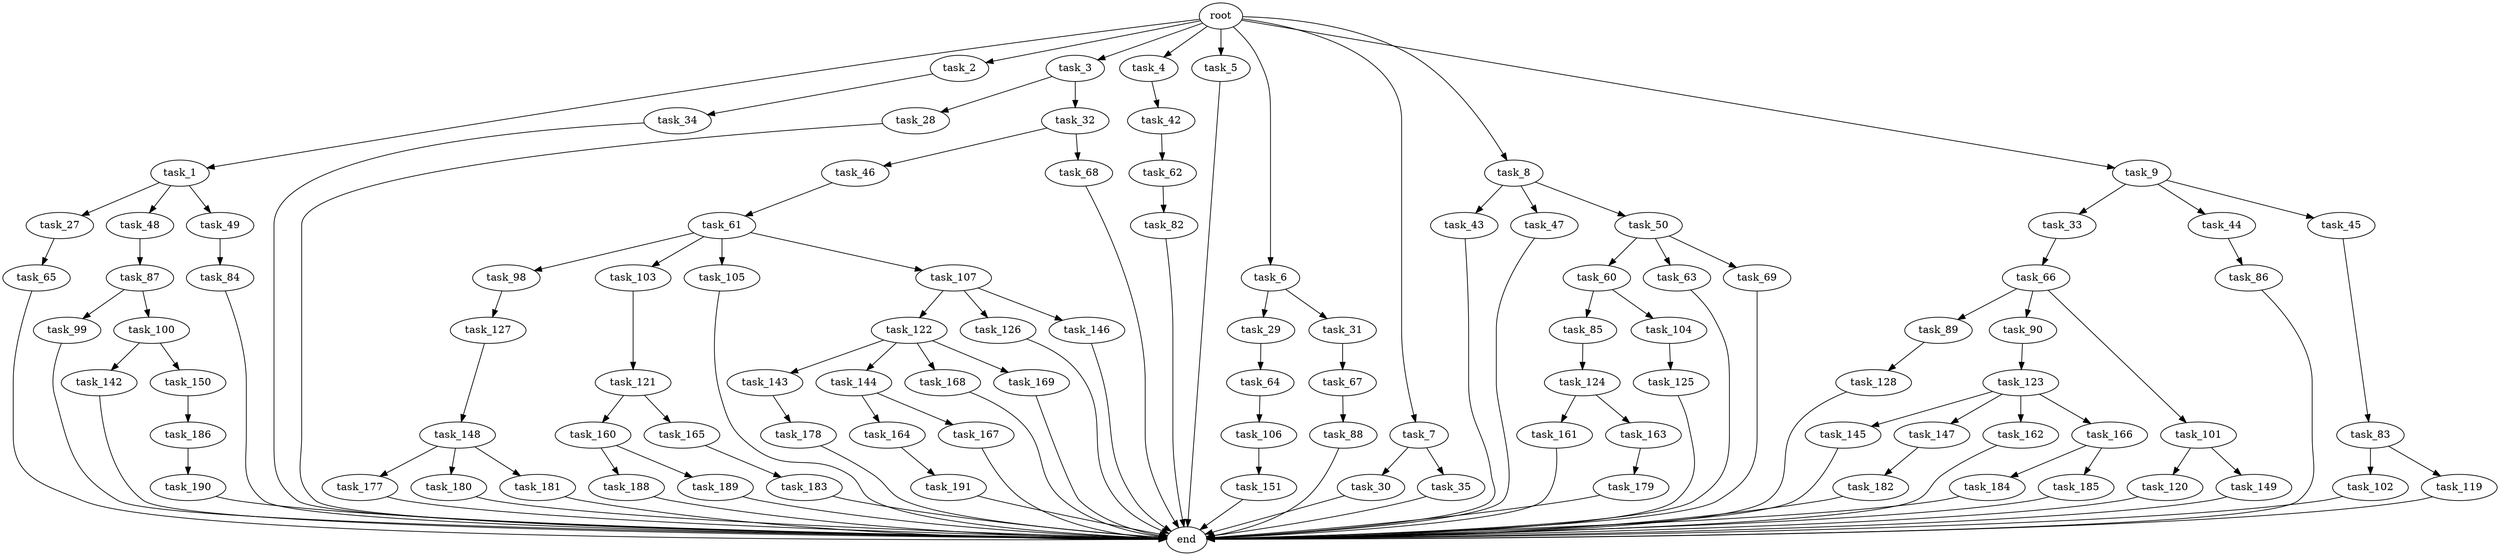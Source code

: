 digraph G {
  root [size="0.000000"];
  task_1 [size="2.048000"];
  task_2 [size="2.048000"];
  task_3 [size="2.048000"];
  task_4 [size="2.048000"];
  task_5 [size="2.048000"];
  task_6 [size="2.048000"];
  task_7 [size="2.048000"];
  task_8 [size="2.048000"];
  task_9 [size="2.048000"];
  task_27 [size="841813590.016000"];
  task_28 [size="429496729.600000"];
  task_29 [size="1391569403.904000"];
  task_30 [size="1717986918.400000"];
  task_31 [size="1391569403.904000"];
  task_32 [size="429496729.600000"];
  task_33 [size="1717986918.400000"];
  task_34 [size="68719476.736000"];
  task_35 [size="1717986918.400000"];
  task_42 [size="1391569403.904000"];
  task_43 [size="274877906.944000"];
  task_44 [size="1717986918.400000"];
  task_45 [size="1717986918.400000"];
  task_46 [size="1391569403.904000"];
  task_47 [size="274877906.944000"];
  task_48 [size="841813590.016000"];
  task_49 [size="841813590.016000"];
  task_50 [size="274877906.944000"];
  task_60 [size="618475290.624000"];
  task_61 [size="429496729.600000"];
  task_62 [size="274877906.944000"];
  task_63 [size="618475290.624000"];
  task_64 [size="154618822.656000"];
  task_65 [size="1099511627.776000"];
  task_66 [size="1391569403.904000"];
  task_67 [size="1099511627.776000"];
  task_68 [size="1391569403.904000"];
  task_69 [size="618475290.624000"];
  task_82 [size="841813590.016000"];
  task_83 [size="841813590.016000"];
  task_84 [size="274877906.944000"];
  task_85 [size="429496729.600000"];
  task_86 [size="68719476.736000"];
  task_87 [size="1391569403.904000"];
  task_88 [size="429496729.600000"];
  task_89 [size="154618822.656000"];
  task_90 [size="154618822.656000"];
  task_98 [size="1717986918.400000"];
  task_99 [size="154618822.656000"];
  task_100 [size="154618822.656000"];
  task_101 [size="154618822.656000"];
  task_102 [size="841813590.016000"];
  task_103 [size="1717986918.400000"];
  task_104 [size="429496729.600000"];
  task_105 [size="1717986918.400000"];
  task_106 [size="154618822.656000"];
  task_107 [size="1717986918.400000"];
  task_119 [size="841813590.016000"];
  task_120 [size="154618822.656000"];
  task_121 [size="1099511627.776000"];
  task_122 [size="68719476.736000"];
  task_123 [size="841813590.016000"];
  task_124 [size="1099511627.776000"];
  task_125 [size="1717986918.400000"];
  task_126 [size="68719476.736000"];
  task_127 [size="841813590.016000"];
  task_128 [size="1391569403.904000"];
  task_142 [size="1099511627.776000"];
  task_143 [size="154618822.656000"];
  task_144 [size="154618822.656000"];
  task_145 [size="154618822.656000"];
  task_146 [size="68719476.736000"];
  task_147 [size="154618822.656000"];
  task_148 [size="618475290.624000"];
  task_149 [size="154618822.656000"];
  task_150 [size="1099511627.776000"];
  task_151 [size="1099511627.776000"];
  task_160 [size="618475290.624000"];
  task_161 [size="68719476.736000"];
  task_162 [size="154618822.656000"];
  task_163 [size="68719476.736000"];
  task_164 [size="1391569403.904000"];
  task_165 [size="618475290.624000"];
  task_166 [size="154618822.656000"];
  task_167 [size="1391569403.904000"];
  task_168 [size="154618822.656000"];
  task_169 [size="154618822.656000"];
  task_177 [size="618475290.624000"];
  task_178 [size="274877906.944000"];
  task_179 [size="841813590.016000"];
  task_180 [size="618475290.624000"];
  task_181 [size="618475290.624000"];
  task_182 [size="1099511627.776000"];
  task_183 [size="68719476.736000"];
  task_184 [size="1717986918.400000"];
  task_185 [size="1717986918.400000"];
  task_186 [size="618475290.624000"];
  task_188 [size="618475290.624000"];
  task_189 [size="618475290.624000"];
  task_190 [size="841813590.016000"];
  task_191 [size="841813590.016000"];
  end [size="0.000000"];

  root -> task_1 [size="1.000000"];
  root -> task_2 [size="1.000000"];
  root -> task_3 [size="1.000000"];
  root -> task_4 [size="1.000000"];
  root -> task_5 [size="1.000000"];
  root -> task_6 [size="1.000000"];
  root -> task_7 [size="1.000000"];
  root -> task_8 [size="1.000000"];
  root -> task_9 [size="1.000000"];
  task_1 -> task_27 [size="411041792.000000"];
  task_1 -> task_48 [size="411041792.000000"];
  task_1 -> task_49 [size="411041792.000000"];
  task_2 -> task_34 [size="33554432.000000"];
  task_3 -> task_28 [size="209715200.000000"];
  task_3 -> task_32 [size="209715200.000000"];
  task_4 -> task_42 [size="679477248.000000"];
  task_5 -> end [size="1.000000"];
  task_6 -> task_29 [size="679477248.000000"];
  task_6 -> task_31 [size="679477248.000000"];
  task_7 -> task_30 [size="838860800.000000"];
  task_7 -> task_35 [size="838860800.000000"];
  task_8 -> task_43 [size="134217728.000000"];
  task_8 -> task_47 [size="134217728.000000"];
  task_8 -> task_50 [size="134217728.000000"];
  task_9 -> task_33 [size="838860800.000000"];
  task_9 -> task_44 [size="838860800.000000"];
  task_9 -> task_45 [size="838860800.000000"];
  task_27 -> task_65 [size="536870912.000000"];
  task_28 -> end [size="1.000000"];
  task_29 -> task_64 [size="75497472.000000"];
  task_30 -> end [size="1.000000"];
  task_31 -> task_67 [size="536870912.000000"];
  task_32 -> task_46 [size="679477248.000000"];
  task_32 -> task_68 [size="679477248.000000"];
  task_33 -> task_66 [size="679477248.000000"];
  task_34 -> end [size="1.000000"];
  task_35 -> end [size="1.000000"];
  task_42 -> task_62 [size="134217728.000000"];
  task_43 -> end [size="1.000000"];
  task_44 -> task_86 [size="33554432.000000"];
  task_45 -> task_83 [size="411041792.000000"];
  task_46 -> task_61 [size="209715200.000000"];
  task_47 -> end [size="1.000000"];
  task_48 -> task_87 [size="679477248.000000"];
  task_49 -> task_84 [size="134217728.000000"];
  task_50 -> task_60 [size="301989888.000000"];
  task_50 -> task_63 [size="301989888.000000"];
  task_50 -> task_69 [size="301989888.000000"];
  task_60 -> task_85 [size="209715200.000000"];
  task_60 -> task_104 [size="209715200.000000"];
  task_61 -> task_98 [size="838860800.000000"];
  task_61 -> task_103 [size="838860800.000000"];
  task_61 -> task_105 [size="838860800.000000"];
  task_61 -> task_107 [size="838860800.000000"];
  task_62 -> task_82 [size="411041792.000000"];
  task_63 -> end [size="1.000000"];
  task_64 -> task_106 [size="75497472.000000"];
  task_65 -> end [size="1.000000"];
  task_66 -> task_89 [size="75497472.000000"];
  task_66 -> task_90 [size="75497472.000000"];
  task_66 -> task_101 [size="75497472.000000"];
  task_67 -> task_88 [size="209715200.000000"];
  task_68 -> end [size="1.000000"];
  task_69 -> end [size="1.000000"];
  task_82 -> end [size="1.000000"];
  task_83 -> task_102 [size="411041792.000000"];
  task_83 -> task_119 [size="411041792.000000"];
  task_84 -> end [size="1.000000"];
  task_85 -> task_124 [size="536870912.000000"];
  task_86 -> end [size="1.000000"];
  task_87 -> task_99 [size="75497472.000000"];
  task_87 -> task_100 [size="75497472.000000"];
  task_88 -> end [size="1.000000"];
  task_89 -> task_128 [size="679477248.000000"];
  task_90 -> task_123 [size="411041792.000000"];
  task_98 -> task_127 [size="411041792.000000"];
  task_99 -> end [size="1.000000"];
  task_100 -> task_142 [size="536870912.000000"];
  task_100 -> task_150 [size="536870912.000000"];
  task_101 -> task_120 [size="75497472.000000"];
  task_101 -> task_149 [size="75497472.000000"];
  task_102 -> end [size="1.000000"];
  task_103 -> task_121 [size="536870912.000000"];
  task_104 -> task_125 [size="838860800.000000"];
  task_105 -> end [size="1.000000"];
  task_106 -> task_151 [size="536870912.000000"];
  task_107 -> task_122 [size="33554432.000000"];
  task_107 -> task_126 [size="33554432.000000"];
  task_107 -> task_146 [size="33554432.000000"];
  task_119 -> end [size="1.000000"];
  task_120 -> end [size="1.000000"];
  task_121 -> task_160 [size="301989888.000000"];
  task_121 -> task_165 [size="301989888.000000"];
  task_122 -> task_143 [size="75497472.000000"];
  task_122 -> task_144 [size="75497472.000000"];
  task_122 -> task_168 [size="75497472.000000"];
  task_122 -> task_169 [size="75497472.000000"];
  task_123 -> task_145 [size="75497472.000000"];
  task_123 -> task_147 [size="75497472.000000"];
  task_123 -> task_162 [size="75497472.000000"];
  task_123 -> task_166 [size="75497472.000000"];
  task_124 -> task_161 [size="33554432.000000"];
  task_124 -> task_163 [size="33554432.000000"];
  task_125 -> end [size="1.000000"];
  task_126 -> end [size="1.000000"];
  task_127 -> task_148 [size="301989888.000000"];
  task_128 -> end [size="1.000000"];
  task_142 -> end [size="1.000000"];
  task_143 -> task_178 [size="134217728.000000"];
  task_144 -> task_164 [size="679477248.000000"];
  task_144 -> task_167 [size="679477248.000000"];
  task_145 -> end [size="1.000000"];
  task_146 -> end [size="1.000000"];
  task_147 -> task_182 [size="536870912.000000"];
  task_148 -> task_177 [size="301989888.000000"];
  task_148 -> task_180 [size="301989888.000000"];
  task_148 -> task_181 [size="301989888.000000"];
  task_149 -> end [size="1.000000"];
  task_150 -> task_186 [size="301989888.000000"];
  task_151 -> end [size="1.000000"];
  task_160 -> task_188 [size="301989888.000000"];
  task_160 -> task_189 [size="301989888.000000"];
  task_161 -> end [size="1.000000"];
  task_162 -> end [size="1.000000"];
  task_163 -> task_179 [size="411041792.000000"];
  task_164 -> task_191 [size="411041792.000000"];
  task_165 -> task_183 [size="33554432.000000"];
  task_166 -> task_184 [size="838860800.000000"];
  task_166 -> task_185 [size="838860800.000000"];
  task_167 -> end [size="1.000000"];
  task_168 -> end [size="1.000000"];
  task_169 -> end [size="1.000000"];
  task_177 -> end [size="1.000000"];
  task_178 -> end [size="1.000000"];
  task_179 -> end [size="1.000000"];
  task_180 -> end [size="1.000000"];
  task_181 -> end [size="1.000000"];
  task_182 -> end [size="1.000000"];
  task_183 -> end [size="1.000000"];
  task_184 -> end [size="1.000000"];
  task_185 -> end [size="1.000000"];
  task_186 -> task_190 [size="411041792.000000"];
  task_188 -> end [size="1.000000"];
  task_189 -> end [size="1.000000"];
  task_190 -> end [size="1.000000"];
  task_191 -> end [size="1.000000"];
}
